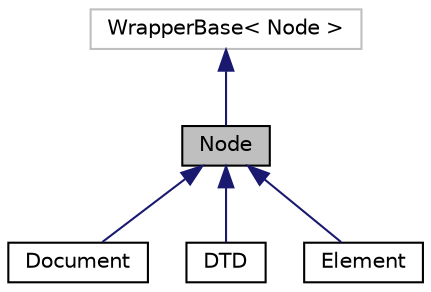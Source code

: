 digraph "Node"
{
  edge [fontname="Helvetica",fontsize="10",labelfontname="Helvetica",labelfontsize="10"];
  node [fontname="Helvetica",fontsize="10",shape=record];
  Node1 [label="Node",height=0.2,width=0.4,color="black", fillcolor="grey75", style="filled" fontcolor="black"];
  Node2 -> Node1 [dir="back",color="midnightblue",fontsize="10",style="solid",fontname="Helvetica"];
  Node2 [label="WrapperBase\< Node \>",height=0.2,width=0.4,color="grey75", fillcolor="white", style="filled"];
  Node1 -> Node3 [dir="back",color="midnightblue",fontsize="10",style="solid",fontname="Helvetica"];
  Node3 [label="Document",height=0.2,width=0.4,color="black", fillcolor="white", style="filled",URL="$class_document.xhtml"];
  Node1 -> Node4 [dir="back",color="midnightblue",fontsize="10",style="solid",fontname="Helvetica"];
  Node4 [label="DTD",height=0.2,width=0.4,color="black", fillcolor="white", style="filled",URL="$class_d_t_d.xhtml"];
  Node1 -> Node5 [dir="back",color="midnightblue",fontsize="10",style="solid",fontname="Helvetica"];
  Node5 [label="Element",height=0.2,width=0.4,color="black", fillcolor="white", style="filled",URL="$class_element.xhtml"];
}
